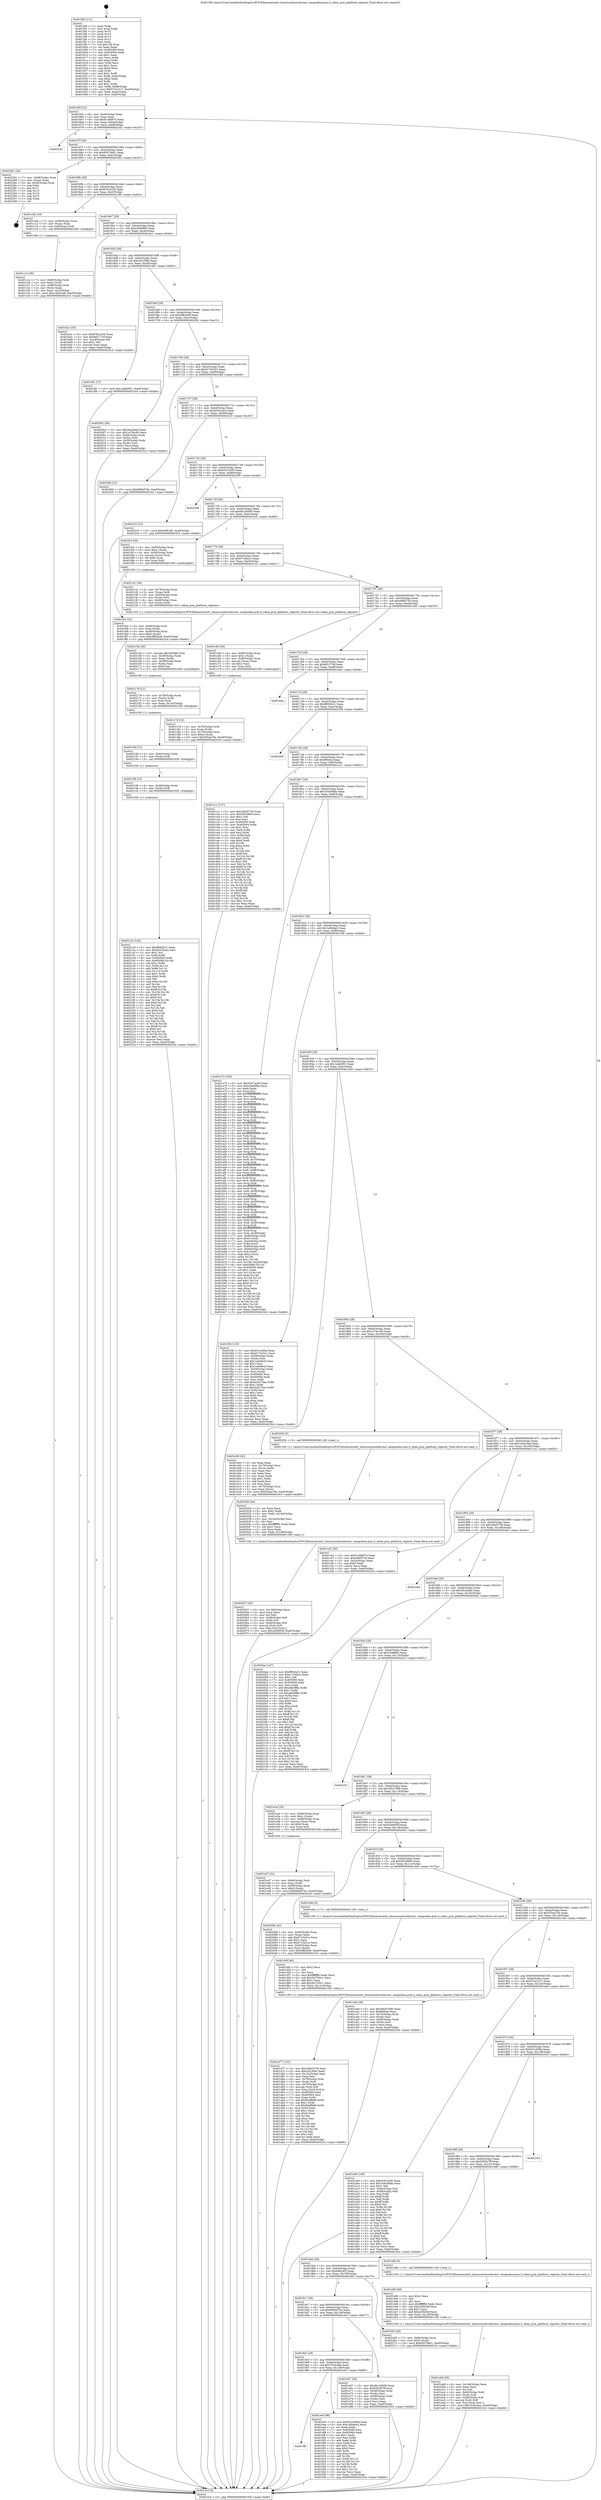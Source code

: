 digraph "0x4015f0" {
  label = "0x4015f0 (/mnt/c/Users/mathe/Desktop/tcc/POCII/binaries/extr_linuxsoundsocdavinci..omapsdma-pcm.h_sdma_pcm_platform_register_Final-ollvm.out::main(0))"
  labelloc = "t"
  node[shape=record]

  Entry [label="",width=0.3,height=0.3,shape=circle,fillcolor=black,style=filled]
  "0x40165f" [label="{
     0x40165f [32]\l
     | [instrs]\l
     &nbsp;&nbsp;0x40165f \<+6\>: mov -0xa0(%rbp),%eax\l
     &nbsp;&nbsp;0x401665 \<+2\>: mov %eax,%ecx\l
     &nbsp;&nbsp;0x401667 \<+6\>: sub $0x8148d974,%ecx\l
     &nbsp;&nbsp;0x40166d \<+6\>: mov %eax,-0xb4(%rbp)\l
     &nbsp;&nbsp;0x401673 \<+6\>: mov %ecx,-0xb8(%rbp)\l
     &nbsp;&nbsp;0x401679 \<+6\>: je 0000000000402242 \<main+0xc52\>\l
  }"]
  "0x402242" [label="{
     0x402242\l
  }", style=dashed]
  "0x40167f" [label="{
     0x40167f [28]\l
     | [instrs]\l
     &nbsp;&nbsp;0x40167f \<+5\>: jmp 0000000000401684 \<main+0x94\>\l
     &nbsp;&nbsp;0x401684 \<+6\>: mov -0xb4(%rbp),%eax\l
     &nbsp;&nbsp;0x40168a \<+5\>: sub $0x83078a61,%eax\l
     &nbsp;&nbsp;0x40168f \<+6\>: mov %eax,-0xbc(%rbp)\l
     &nbsp;&nbsp;0x401695 \<+6\>: je 0000000000402281 \<main+0xc91\>\l
  }"]
  Exit [label="",width=0.3,height=0.3,shape=circle,fillcolor=black,style=filled,peripheries=2]
  "0x402281" [label="{
     0x402281 [24]\l
     | [instrs]\l
     &nbsp;&nbsp;0x402281 \<+7\>: mov -0x98(%rbp),%rax\l
     &nbsp;&nbsp;0x402288 \<+2\>: mov (%rax),%eax\l
     &nbsp;&nbsp;0x40228a \<+4\>: lea -0x28(%rbp),%rsp\l
     &nbsp;&nbsp;0x40228e \<+1\>: pop %rbx\l
     &nbsp;&nbsp;0x40228f \<+2\>: pop %r12\l
     &nbsp;&nbsp;0x402291 \<+2\>: pop %r13\l
     &nbsp;&nbsp;0x402293 \<+2\>: pop %r14\l
     &nbsp;&nbsp;0x402295 \<+2\>: pop %r15\l
     &nbsp;&nbsp;0x402297 \<+1\>: pop %rbp\l
     &nbsp;&nbsp;0x402298 \<+1\>: ret\l
  }"]
  "0x40169b" [label="{
     0x40169b [28]\l
     | [instrs]\l
     &nbsp;&nbsp;0x40169b \<+5\>: jmp 00000000004016a0 \<main+0xb0\>\l
     &nbsp;&nbsp;0x4016a0 \<+6\>: mov -0xb4(%rbp),%eax\l
     &nbsp;&nbsp;0x4016a6 \<+5\>: sub $0x878c2230,%eax\l
     &nbsp;&nbsp;0x4016ab \<+6\>: mov %eax,-0xc0(%rbp)\l
     &nbsp;&nbsp;0x4016b1 \<+6\>: je 0000000000401c0b \<main+0x61b\>\l
  }"]
  "0x4021a5" [label="{
     0x4021a5 [142]\l
     | [instrs]\l
     &nbsp;&nbsp;0x4021a5 \<+5\>: mov $0xff062b21,%eax\l
     &nbsp;&nbsp;0x4021aa \<+5\>: mov $0xd2032ae2,%esi\l
     &nbsp;&nbsp;0x4021af \<+2\>: mov $0x1,%cl\l
     &nbsp;&nbsp;0x4021b1 \<+3\>: xor %r8d,%r8d\l
     &nbsp;&nbsp;0x4021b4 \<+8\>: mov 0x405060,%r9d\l
     &nbsp;&nbsp;0x4021bc \<+8\>: mov 0x405064,%r10d\l
     &nbsp;&nbsp;0x4021c4 \<+4\>: sub $0x1,%r8d\l
     &nbsp;&nbsp;0x4021c8 \<+3\>: mov %r9d,%r11d\l
     &nbsp;&nbsp;0x4021cb \<+3\>: add %r8d,%r11d\l
     &nbsp;&nbsp;0x4021ce \<+4\>: imul %r11d,%r9d\l
     &nbsp;&nbsp;0x4021d2 \<+4\>: and $0x1,%r9d\l
     &nbsp;&nbsp;0x4021d6 \<+4\>: cmp $0x0,%r9d\l
     &nbsp;&nbsp;0x4021da \<+3\>: sete %bl\l
     &nbsp;&nbsp;0x4021dd \<+4\>: cmp $0xa,%r10d\l
     &nbsp;&nbsp;0x4021e1 \<+4\>: setl %r14b\l
     &nbsp;&nbsp;0x4021e5 \<+3\>: mov %bl,%r15b\l
     &nbsp;&nbsp;0x4021e8 \<+4\>: xor $0xff,%r15b\l
     &nbsp;&nbsp;0x4021ec \<+3\>: mov %r14b,%r12b\l
     &nbsp;&nbsp;0x4021ef \<+4\>: xor $0xff,%r12b\l
     &nbsp;&nbsp;0x4021f3 \<+3\>: xor $0x0,%cl\l
     &nbsp;&nbsp;0x4021f6 \<+3\>: mov %r15b,%r13b\l
     &nbsp;&nbsp;0x4021f9 \<+4\>: and $0x0,%r13b\l
     &nbsp;&nbsp;0x4021fd \<+2\>: and %cl,%bl\l
     &nbsp;&nbsp;0x4021ff \<+3\>: mov %r12b,%dl\l
     &nbsp;&nbsp;0x402202 \<+3\>: and $0x0,%dl\l
     &nbsp;&nbsp;0x402205 \<+3\>: and %cl,%r14b\l
     &nbsp;&nbsp;0x402208 \<+3\>: or %bl,%r13b\l
     &nbsp;&nbsp;0x40220b \<+3\>: or %r14b,%dl\l
     &nbsp;&nbsp;0x40220e \<+3\>: xor %dl,%r13b\l
     &nbsp;&nbsp;0x402211 \<+3\>: or %r12b,%r15b\l
     &nbsp;&nbsp;0x402214 \<+4\>: xor $0xff,%r15b\l
     &nbsp;&nbsp;0x402218 \<+3\>: or $0x0,%cl\l
     &nbsp;&nbsp;0x40221b \<+3\>: and %cl,%r15b\l
     &nbsp;&nbsp;0x40221e \<+3\>: or %r15b,%r13b\l
     &nbsp;&nbsp;0x402221 \<+4\>: test $0x1,%r13b\l
     &nbsp;&nbsp;0x402225 \<+3\>: cmovne %esi,%eax\l
     &nbsp;&nbsp;0x402228 \<+6\>: mov %eax,-0xa0(%rbp)\l
     &nbsp;&nbsp;0x40222e \<+5\>: jmp 00000000004023c4 \<main+0xdd4\>\l
  }"]
  "0x401c0b" [label="{
     0x401c0b [19]\l
     | [instrs]\l
     &nbsp;&nbsp;0x401c0b \<+7\>: mov -0x90(%rbp),%rax\l
     &nbsp;&nbsp;0x401c12 \<+3\>: mov (%rax),%rax\l
     &nbsp;&nbsp;0x401c15 \<+4\>: mov 0x8(%rax),%rdi\l
     &nbsp;&nbsp;0x401c19 \<+5\>: call 0000000000401060 \<atoi@plt\>\l
     | [calls]\l
     &nbsp;&nbsp;0x401060 \{1\} (unknown)\l
  }"]
  "0x4016b7" [label="{
     0x4016b7 [28]\l
     | [instrs]\l
     &nbsp;&nbsp;0x4016b7 \<+5\>: jmp 00000000004016bc \<main+0xcc\>\l
     &nbsp;&nbsp;0x4016bc \<+6\>: mov -0xb4(%rbp),%eax\l
     &nbsp;&nbsp;0x4016c2 \<+5\>: sub $0xa3849fb0,%eax\l
     &nbsp;&nbsp;0x4016c7 \<+6\>: mov %eax,-0xc4(%rbp)\l
     &nbsp;&nbsp;0x4016cd \<+6\>: je 0000000000401bcc \<main+0x5dc\>\l
  }"]
  "0x402199" [label="{
     0x402199 [12]\l
     | [instrs]\l
     &nbsp;&nbsp;0x402199 \<+4\>: mov -0x48(%rbp),%rdx\l
     &nbsp;&nbsp;0x40219d \<+3\>: mov (%rdx),%rdi\l
     &nbsp;&nbsp;0x4021a0 \<+5\>: call 0000000000401030 \<free@plt\>\l
     | [calls]\l
     &nbsp;&nbsp;0x401030 \{1\} (unknown)\l
  }"]
  "0x401bcc" [label="{
     0x401bcc [30]\l
     | [instrs]\l
     &nbsp;&nbsp;0x401bcc \<+5\>: mov $0x878c2230,%eax\l
     &nbsp;&nbsp;0x401bd1 \<+5\>: mov $0xfd5177ef,%ecx\l
     &nbsp;&nbsp;0x401bd6 \<+3\>: mov -0x2d(%rbp),%dl\l
     &nbsp;&nbsp;0x401bd9 \<+3\>: test $0x1,%dl\l
     &nbsp;&nbsp;0x401bdc \<+3\>: cmovne %ecx,%eax\l
     &nbsp;&nbsp;0x401bdf \<+6\>: mov %eax,-0xa0(%rbp)\l
     &nbsp;&nbsp;0x401be5 \<+5\>: jmp 00000000004023c4 \<main+0xdd4\>\l
  }"]
  "0x4016d3" [label="{
     0x4016d3 [28]\l
     | [instrs]\l
     &nbsp;&nbsp;0x4016d3 \<+5\>: jmp 00000000004016d8 \<main+0xe8\>\l
     &nbsp;&nbsp;0x4016d8 \<+6\>: mov -0xb4(%rbp),%eax\l
     &nbsp;&nbsp;0x4016de \<+5\>: sub $0xcd31f09c,%eax\l
     &nbsp;&nbsp;0x4016e3 \<+6\>: mov %eax,-0xc8(%rbp)\l
     &nbsp;&nbsp;0x4016e9 \<+6\>: je 0000000000401df1 \<main+0x801\>\l
  }"]
  "0x40218d" [label="{
     0x40218d [12]\l
     | [instrs]\l
     &nbsp;&nbsp;0x40218d \<+4\>: mov -0x60(%rbp),%rdx\l
     &nbsp;&nbsp;0x402191 \<+3\>: mov (%rdx),%rdi\l
     &nbsp;&nbsp;0x402194 \<+5\>: call 0000000000401030 \<free@plt\>\l
     | [calls]\l
     &nbsp;&nbsp;0x401030 \{1\} (unknown)\l
  }"]
  "0x401df1" [label="{
     0x401df1 [15]\l
     | [instrs]\l
     &nbsp;&nbsp;0x401df1 \<+10\>: movl $0x1afa6081,-0xa0(%rbp)\l
     &nbsp;&nbsp;0x401dfb \<+5\>: jmp 00000000004023c4 \<main+0xdd4\>\l
  }"]
  "0x4016ef" [label="{
     0x4016ef [28]\l
     | [instrs]\l
     &nbsp;&nbsp;0x4016ef \<+5\>: jmp 00000000004016f4 \<main+0x104\>\l
     &nbsp;&nbsp;0x4016f4 \<+6\>: mov -0xb4(%rbp),%eax\l
     &nbsp;&nbsp;0x4016fa \<+5\>: sub $0xcff82b48,%eax\l
     &nbsp;&nbsp;0x4016ff \<+6\>: mov %eax,-0xcc(%rbp)\l
     &nbsp;&nbsp;0x401705 \<+6\>: je 0000000000402002 \<main+0xa12\>\l
  }"]
  "0x402178" [label="{
     0x402178 [21]\l
     | [instrs]\l
     &nbsp;&nbsp;0x402178 \<+4\>: mov -0x78(%rbp),%rdx\l
     &nbsp;&nbsp;0x40217c \<+3\>: mov (%rdx),%rdx\l
     &nbsp;&nbsp;0x40217f \<+3\>: mov %rdx,%rdi\l
     &nbsp;&nbsp;0x402182 \<+6\>: mov %eax,-0x14c(%rbp)\l
     &nbsp;&nbsp;0x402188 \<+5\>: call 0000000000401030 \<free@plt\>\l
     | [calls]\l
     &nbsp;&nbsp;0x401030 \{1\} (unknown)\l
  }"]
  "0x402002" [label="{
     0x402002 [36]\l
     | [instrs]\l
     &nbsp;&nbsp;0x402002 \<+5\>: mov $0x2fca5a6d,%eax\l
     &nbsp;&nbsp;0x402007 \<+5\>: mov $0x1e78cc00,%ecx\l
     &nbsp;&nbsp;0x40200c \<+4\>: mov -0x40(%rbp),%rdx\l
     &nbsp;&nbsp;0x402010 \<+2\>: mov (%rdx),%esi\l
     &nbsp;&nbsp;0x402012 \<+4\>: mov -0x50(%rbp),%rdx\l
     &nbsp;&nbsp;0x402016 \<+2\>: cmp (%rdx),%esi\l
     &nbsp;&nbsp;0x402018 \<+3\>: cmovl %ecx,%eax\l
     &nbsp;&nbsp;0x40201b \<+6\>: mov %eax,-0xa0(%rbp)\l
     &nbsp;&nbsp;0x402021 \<+5\>: jmp 00000000004023c4 \<main+0xdd4\>\l
  }"]
  "0x40170b" [label="{
     0x40170b [28]\l
     | [instrs]\l
     &nbsp;&nbsp;0x40170b \<+5\>: jmp 0000000000401710 \<main+0x120\>\l
     &nbsp;&nbsp;0x401710 \<+6\>: mov -0xb4(%rbp),%eax\l
     &nbsp;&nbsp;0x401716 \<+5\>: sub $0xd1744321,%eax\l
     &nbsp;&nbsp;0x40171b \<+6\>: mov %eax,-0xd0(%rbp)\l
     &nbsp;&nbsp;0x401721 \<+6\>: je 0000000000401fb6 \<main+0x9c6\>\l
  }"]
  "0x40215b" [label="{
     0x40215b [29]\l
     | [instrs]\l
     &nbsp;&nbsp;0x40215b \<+10\>: movabs $0x4030b6,%rdi\l
     &nbsp;&nbsp;0x402165 \<+4\>: mov -0x38(%rbp),%rdx\l
     &nbsp;&nbsp;0x402169 \<+2\>: mov %eax,(%rdx)\l
     &nbsp;&nbsp;0x40216b \<+4\>: mov -0x38(%rbp),%rdx\l
     &nbsp;&nbsp;0x40216f \<+2\>: mov (%rdx),%esi\l
     &nbsp;&nbsp;0x402171 \<+2\>: mov $0x0,%al\l
     &nbsp;&nbsp;0x402173 \<+5\>: call 0000000000401040 \<printf@plt\>\l
     | [calls]\l
     &nbsp;&nbsp;0x401040 \{1\} (unknown)\l
  }"]
  "0x401fb6" [label="{
     0x401fb6 [15]\l
     | [instrs]\l
     &nbsp;&nbsp;0x401fb6 \<+10\>: movl $0x6900d75e,-0xa0(%rbp)\l
     &nbsp;&nbsp;0x401fc0 \<+5\>: jmp 00000000004023c4 \<main+0xdd4\>\l
  }"]
  "0x401727" [label="{
     0x401727 [28]\l
     | [instrs]\l
     &nbsp;&nbsp;0x401727 \<+5\>: jmp 000000000040172c \<main+0x13c\>\l
     &nbsp;&nbsp;0x40172c \<+6\>: mov -0xb4(%rbp),%eax\l
     &nbsp;&nbsp;0x401732 \<+5\>: sub $0xd2032ae2,%eax\l
     &nbsp;&nbsp;0x401737 \<+6\>: mov %eax,-0xd4(%rbp)\l
     &nbsp;&nbsp;0x40173d \<+6\>: je 0000000000402233 \<main+0xc43\>\l
  }"]
  "0x402057" [label="{
     0x402057 [45]\l
     | [instrs]\l
     &nbsp;&nbsp;0x402057 \<+6\>: mov -0x148(%rbp),%ecx\l
     &nbsp;&nbsp;0x40205d \<+3\>: imul %eax,%ecx\l
     &nbsp;&nbsp;0x402060 \<+3\>: mov %cl,%dil\l
     &nbsp;&nbsp;0x402063 \<+4\>: mov -0x48(%rbp),%r8\l
     &nbsp;&nbsp;0x402067 \<+3\>: mov (%r8),%r8\l
     &nbsp;&nbsp;0x40206a \<+4\>: mov -0x40(%rbp),%r9\l
     &nbsp;&nbsp;0x40206e \<+3\>: movslq (%r9),%r9\l
     &nbsp;&nbsp;0x402071 \<+4\>: mov %dil,(%r8,%r9,1)\l
     &nbsp;&nbsp;0x402075 \<+10\>: movl $0x4cb9650f,-0xa0(%rbp)\l
     &nbsp;&nbsp;0x40207f \<+5\>: jmp 00000000004023c4 \<main+0xdd4\>\l
  }"]
  "0x402233" [label="{
     0x402233 [15]\l
     | [instrs]\l
     &nbsp;&nbsp;0x402233 \<+10\>: movl $0x64ff14f2,-0xa0(%rbp)\l
     &nbsp;&nbsp;0x40223d \<+5\>: jmp 00000000004023c4 \<main+0xdd4\>\l
  }"]
  "0x401743" [label="{
     0x401743 [28]\l
     | [instrs]\l
     &nbsp;&nbsp;0x401743 \<+5\>: jmp 0000000000401748 \<main+0x158\>\l
     &nbsp;&nbsp;0x401748 \<+6\>: mov -0xb4(%rbp),%eax\l
     &nbsp;&nbsp;0x40174e \<+5\>: sub $0xd347ac90,%eax\l
     &nbsp;&nbsp;0x401753 \<+6\>: mov %eax,-0xd8(%rbp)\l
     &nbsp;&nbsp;0x401759 \<+6\>: je 0000000000402299 \<main+0xca9\>\l
  }"]
  "0x40202b" [label="{
     0x40202b [44]\l
     | [instrs]\l
     &nbsp;&nbsp;0x40202b \<+2\>: xor %ecx,%ecx\l
     &nbsp;&nbsp;0x40202d \<+5\>: mov $0x2,%edx\l
     &nbsp;&nbsp;0x402032 \<+6\>: mov %edx,-0x144(%rbp)\l
     &nbsp;&nbsp;0x402038 \<+1\>: cltd\l
     &nbsp;&nbsp;0x402039 \<+6\>: mov -0x144(%rbp),%esi\l
     &nbsp;&nbsp;0x40203f \<+2\>: idiv %esi\l
     &nbsp;&nbsp;0x402041 \<+6\>: imul $0xfffffffe,%edx,%edx\l
     &nbsp;&nbsp;0x402047 \<+3\>: sub $0x1,%ecx\l
     &nbsp;&nbsp;0x40204a \<+2\>: sub %ecx,%edx\l
     &nbsp;&nbsp;0x40204c \<+6\>: mov %edx,-0x148(%rbp)\l
     &nbsp;&nbsp;0x402052 \<+5\>: call 0000000000401160 \<next_i\>\l
     | [calls]\l
     &nbsp;&nbsp;0x401160 \{1\} (/mnt/c/Users/mathe/Desktop/tcc/POCII/binaries/extr_linuxsoundsocdavinci..omapsdma-pcm.h_sdma_pcm_platform_register_Final-ollvm.out::next_i)\l
  }"]
  "0x402299" [label="{
     0x402299\l
  }", style=dashed]
  "0x40175f" [label="{
     0x40175f [28]\l
     | [instrs]\l
     &nbsp;&nbsp;0x40175f \<+5\>: jmp 0000000000401764 \<main+0x174\>\l
     &nbsp;&nbsp;0x401764 \<+6\>: mov -0xb4(%rbp),%eax\l
     &nbsp;&nbsp;0x40176a \<+5\>: sub $0xdb1d5659,%eax\l
     &nbsp;&nbsp;0x40176f \<+6\>: mov %eax,-0xdc(%rbp)\l
     &nbsp;&nbsp;0x401775 \<+6\>: je 0000000000401fc5 \<main+0x9d5\>\l
  }"]
  "0x401fe2" [label="{
     0x401fe2 [32]\l
     | [instrs]\l
     &nbsp;&nbsp;0x401fe2 \<+4\>: mov -0x48(%rbp),%rdi\l
     &nbsp;&nbsp;0x401fe6 \<+3\>: mov %rax,(%rdi)\l
     &nbsp;&nbsp;0x401fe9 \<+4\>: mov -0x40(%rbp),%rax\l
     &nbsp;&nbsp;0x401fed \<+6\>: movl $0x0,(%rax)\l
     &nbsp;&nbsp;0x401ff3 \<+10\>: movl $0xcff82b48,-0xa0(%rbp)\l
     &nbsp;&nbsp;0x401ffd \<+5\>: jmp 00000000004023c4 \<main+0xdd4\>\l
  }"]
  "0x401fc5" [label="{
     0x401fc5 [29]\l
     | [instrs]\l
     &nbsp;&nbsp;0x401fc5 \<+4\>: mov -0x50(%rbp),%rax\l
     &nbsp;&nbsp;0x401fc9 \<+6\>: movl $0x1,(%rax)\l
     &nbsp;&nbsp;0x401fcf \<+4\>: mov -0x50(%rbp),%rax\l
     &nbsp;&nbsp;0x401fd3 \<+3\>: movslq (%rax),%rax\l
     &nbsp;&nbsp;0x401fd6 \<+4\>: shl $0x0,%rax\l
     &nbsp;&nbsp;0x401fda \<+3\>: mov %rax,%rdi\l
     &nbsp;&nbsp;0x401fdd \<+5\>: call 0000000000401050 \<malloc@plt\>\l
     | [calls]\l
     &nbsp;&nbsp;0x401050 \{1\} (unknown)\l
  }"]
  "0x40177b" [label="{
     0x40177b [28]\l
     | [instrs]\l
     &nbsp;&nbsp;0x40177b \<+5\>: jmp 0000000000401780 \<main+0x190\>\l
     &nbsp;&nbsp;0x401780 \<+6\>: mov -0xb4(%rbp),%eax\l
     &nbsp;&nbsp;0x401786 \<+5\>: sub $0xe716decc,%eax\l
     &nbsp;&nbsp;0x40178b \<+6\>: mov %eax,-0xe0(%rbp)\l
     &nbsp;&nbsp;0x401791 \<+6\>: je 0000000000402141 \<main+0xb51\>\l
  }"]
  "0x4019ff" [label="{
     0x4019ff\l
  }", style=dashed]
  "0x402141" [label="{
     0x402141 [26]\l
     | [instrs]\l
     &nbsp;&nbsp;0x402141 \<+4\>: mov -0x78(%rbp),%rax\l
     &nbsp;&nbsp;0x402145 \<+3\>: mov (%rax),%rdi\l
     &nbsp;&nbsp;0x402148 \<+4\>: mov -0x60(%rbp),%rax\l
     &nbsp;&nbsp;0x40214c \<+3\>: mov (%rax),%rsi\l
     &nbsp;&nbsp;0x40214f \<+4\>: mov -0x48(%rbp),%rax\l
     &nbsp;&nbsp;0x402153 \<+3\>: mov (%rax),%rdx\l
     &nbsp;&nbsp;0x402156 \<+5\>: call 00000000004013c0 \<sdma_pcm_platform_register\>\l
     | [calls]\l
     &nbsp;&nbsp;0x4013c0 \{1\} (/mnt/c/Users/mathe/Desktop/tcc/POCII/binaries/extr_linuxsoundsocdavinci..omapsdma-pcm.h_sdma_pcm_platform_register_Final-ollvm.out::sdma_pcm_platform_register)\l
  }"]
  "0x401797" [label="{
     0x401797 [28]\l
     | [instrs]\l
     &nbsp;&nbsp;0x401797 \<+5\>: jmp 000000000040179c \<main+0x1ac\>\l
     &nbsp;&nbsp;0x40179c \<+6\>: mov -0xb4(%rbp),%eax\l
     &nbsp;&nbsp;0x4017a2 \<+5\>: sub $0xe88f4756,%eax\l
     &nbsp;&nbsp;0x4017a7 \<+6\>: mov %eax,-0xe4(%rbp)\l
     &nbsp;&nbsp;0x4017ad \<+6\>: je 0000000000401c60 \<main+0x670\>\l
  }"]
  "0x401ee5" [label="{
     0x401ee5 [86]\l
     | [instrs]\l
     &nbsp;&nbsp;0x401ee5 \<+5\>: mov $0x631cb99a,%eax\l
     &nbsp;&nbsp;0x401eea \<+5\>: mov $0x1af0a9a3,%ecx\l
     &nbsp;&nbsp;0x401eef \<+2\>: xor %edx,%edx\l
     &nbsp;&nbsp;0x401ef1 \<+7\>: mov 0x405060,%esi\l
     &nbsp;&nbsp;0x401ef8 \<+7\>: mov 0x405064,%edi\l
     &nbsp;&nbsp;0x401eff \<+3\>: sub $0x1,%edx\l
     &nbsp;&nbsp;0x401f02 \<+3\>: mov %esi,%r8d\l
     &nbsp;&nbsp;0x401f05 \<+3\>: add %edx,%r8d\l
     &nbsp;&nbsp;0x401f08 \<+4\>: imul %r8d,%esi\l
     &nbsp;&nbsp;0x401f0c \<+3\>: and $0x1,%esi\l
     &nbsp;&nbsp;0x401f0f \<+3\>: cmp $0x0,%esi\l
     &nbsp;&nbsp;0x401f12 \<+4\>: sete %r9b\l
     &nbsp;&nbsp;0x401f16 \<+3\>: cmp $0xa,%edi\l
     &nbsp;&nbsp;0x401f19 \<+4\>: setl %r10b\l
     &nbsp;&nbsp;0x401f1d \<+3\>: mov %r9b,%r11b\l
     &nbsp;&nbsp;0x401f20 \<+3\>: and %r10b,%r11b\l
     &nbsp;&nbsp;0x401f23 \<+3\>: xor %r10b,%r9b\l
     &nbsp;&nbsp;0x401f26 \<+3\>: or %r9b,%r11b\l
     &nbsp;&nbsp;0x401f29 \<+4\>: test $0x1,%r11b\l
     &nbsp;&nbsp;0x401f2d \<+3\>: cmovne %ecx,%eax\l
     &nbsp;&nbsp;0x401f30 \<+6\>: mov %eax,-0xa0(%rbp)\l
     &nbsp;&nbsp;0x401f36 \<+5\>: jmp 00000000004023c4 \<main+0xdd4\>\l
  }"]
  "0x401c60" [label="{
     0x401c60 [29]\l
     | [instrs]\l
     &nbsp;&nbsp;0x401c60 \<+4\>: mov -0x80(%rbp),%rax\l
     &nbsp;&nbsp;0x401c64 \<+6\>: movl $0x1,(%rax)\l
     &nbsp;&nbsp;0x401c6a \<+4\>: mov -0x80(%rbp),%rax\l
     &nbsp;&nbsp;0x401c6e \<+3\>: movslq (%rax),%rax\l
     &nbsp;&nbsp;0x401c71 \<+4\>: shl $0x2,%rax\l
     &nbsp;&nbsp;0x401c75 \<+3\>: mov %rax,%rdi\l
     &nbsp;&nbsp;0x401c78 \<+5\>: call 0000000000401050 \<malloc@plt\>\l
     | [calls]\l
     &nbsp;&nbsp;0x401050 \{1\} (unknown)\l
  }"]
  "0x4017b3" [label="{
     0x4017b3 [28]\l
     | [instrs]\l
     &nbsp;&nbsp;0x4017b3 \<+5\>: jmp 00000000004017b8 \<main+0x1c8\>\l
     &nbsp;&nbsp;0x4017b8 \<+6\>: mov -0xb4(%rbp),%eax\l
     &nbsp;&nbsp;0x4017be \<+5\>: sub $0xfd5177ef,%eax\l
     &nbsp;&nbsp;0x4017c3 \<+6\>: mov %eax,-0xe8(%rbp)\l
     &nbsp;&nbsp;0x4017c9 \<+6\>: je 0000000000401bea \<main+0x5fa\>\l
  }"]
  "0x401eb8" [label="{
     0x401eb8 [45]\l
     | [instrs]\l
     &nbsp;&nbsp;0x401eb8 \<+6\>: mov -0x140(%rbp),%ecx\l
     &nbsp;&nbsp;0x401ebe \<+3\>: imul %eax,%ecx\l
     &nbsp;&nbsp;0x401ec1 \<+3\>: mov %cl,%sil\l
     &nbsp;&nbsp;0x401ec4 \<+4\>: mov -0x60(%rbp),%rdi\l
     &nbsp;&nbsp;0x401ec8 \<+3\>: mov (%rdi),%rdi\l
     &nbsp;&nbsp;0x401ecb \<+4\>: mov -0x58(%rbp),%r8\l
     &nbsp;&nbsp;0x401ecf \<+3\>: movslq (%r8),%r8\l
     &nbsp;&nbsp;0x401ed2 \<+4\>: mov %sil,(%rdi,%r8,1)\l
     &nbsp;&nbsp;0x401ed6 \<+10\>: movl $0x7b34c4ea,-0xa0(%rbp)\l
     &nbsp;&nbsp;0x401ee0 \<+5\>: jmp 00000000004023c4 \<main+0xdd4\>\l
  }"]
  "0x401bea" [label="{
     0x401bea\l
  }", style=dashed]
  "0x4017cf" [label="{
     0x4017cf [28]\l
     | [instrs]\l
     &nbsp;&nbsp;0x4017cf \<+5\>: jmp 00000000004017d4 \<main+0x1e4\>\l
     &nbsp;&nbsp;0x4017d4 \<+6\>: mov -0xb4(%rbp),%eax\l
     &nbsp;&nbsp;0x4017da \<+5\>: sub $0xff062b21,%eax\l
     &nbsp;&nbsp;0x4017df \<+6\>: mov %eax,-0xec(%rbp)\l
     &nbsp;&nbsp;0x4017e5 \<+6\>: je 0000000000402356 \<main+0xd66\>\l
  }"]
  "0x401e90" [label="{
     0x401e90 [40]\l
     | [instrs]\l
     &nbsp;&nbsp;0x401e90 \<+5\>: mov $0x2,%ecx\l
     &nbsp;&nbsp;0x401e95 \<+1\>: cltd\l
     &nbsp;&nbsp;0x401e96 \<+2\>: idiv %ecx\l
     &nbsp;&nbsp;0x401e98 \<+6\>: imul $0xfffffffe,%edx,%ecx\l
     &nbsp;&nbsp;0x401e9e \<+6\>: sub $0xe2f3b54f,%ecx\l
     &nbsp;&nbsp;0x401ea4 \<+3\>: add $0x1,%ecx\l
     &nbsp;&nbsp;0x401ea7 \<+6\>: add $0xe2f3b54f,%ecx\l
     &nbsp;&nbsp;0x401ead \<+6\>: mov %ecx,-0x140(%rbp)\l
     &nbsp;&nbsp;0x401eb3 \<+5\>: call 0000000000401160 \<next_i\>\l
     | [calls]\l
     &nbsp;&nbsp;0x401160 \{1\} (/mnt/c/Users/mathe/Desktop/tcc/POCII/binaries/extr_linuxsoundsocdavinci..omapsdma-pcm.h_sdma_pcm_platform_register_Final-ollvm.out::next_i)\l
  }"]
  "0x402356" [label="{
     0x402356\l
  }", style=dashed]
  "0x4017eb" [label="{
     0x4017eb [28]\l
     | [instrs]\l
     &nbsp;&nbsp;0x4017eb \<+5\>: jmp 00000000004017f0 \<main+0x200\>\l
     &nbsp;&nbsp;0x4017f0 \<+6\>: mov -0xb4(%rbp),%eax\l
     &nbsp;&nbsp;0x4017f6 \<+5\>: sub $0xf90e4e,%eax\l
     &nbsp;&nbsp;0x4017fb \<+6\>: mov %eax,-0xf0(%rbp)\l
     &nbsp;&nbsp;0x401801 \<+6\>: je 0000000000401cc1 \<main+0x6d1\>\l
  }"]
  "0x4019e3" [label="{
     0x4019e3 [28]\l
     | [instrs]\l
     &nbsp;&nbsp;0x4019e3 \<+5\>: jmp 00000000004019e8 \<main+0x3f8\>\l
     &nbsp;&nbsp;0x4019e8 \<+6\>: mov -0xb4(%rbp),%eax\l
     &nbsp;&nbsp;0x4019ee \<+5\>: sub $0x7b34c4ea,%eax\l
     &nbsp;&nbsp;0x4019f3 \<+6\>: mov %eax,-0x138(%rbp)\l
     &nbsp;&nbsp;0x4019f9 \<+6\>: je 0000000000401ee5 \<main+0x8f5\>\l
  }"]
  "0x401cc1" [label="{
     0x401cc1 [137]\l
     | [instrs]\l
     &nbsp;&nbsp;0x401cc1 \<+5\>: mov $0x24b05759,%eax\l
     &nbsp;&nbsp;0x401cc6 \<+5\>: mov $0x505cf906,%ecx\l
     &nbsp;&nbsp;0x401ccb \<+2\>: mov $0x1,%dl\l
     &nbsp;&nbsp;0x401ccd \<+2\>: xor %esi,%esi\l
     &nbsp;&nbsp;0x401ccf \<+7\>: mov 0x405060,%edi\l
     &nbsp;&nbsp;0x401cd6 \<+8\>: mov 0x405064,%r8d\l
     &nbsp;&nbsp;0x401cde \<+3\>: sub $0x1,%esi\l
     &nbsp;&nbsp;0x401ce1 \<+3\>: mov %edi,%r9d\l
     &nbsp;&nbsp;0x401ce4 \<+3\>: add %esi,%r9d\l
     &nbsp;&nbsp;0x401ce7 \<+4\>: imul %r9d,%edi\l
     &nbsp;&nbsp;0x401ceb \<+3\>: and $0x1,%edi\l
     &nbsp;&nbsp;0x401cee \<+3\>: cmp $0x0,%edi\l
     &nbsp;&nbsp;0x401cf1 \<+4\>: sete %r10b\l
     &nbsp;&nbsp;0x401cf5 \<+4\>: cmp $0xa,%r8d\l
     &nbsp;&nbsp;0x401cf9 \<+4\>: setl %r11b\l
     &nbsp;&nbsp;0x401cfd \<+3\>: mov %r10b,%bl\l
     &nbsp;&nbsp;0x401d00 \<+3\>: xor $0xff,%bl\l
     &nbsp;&nbsp;0x401d03 \<+3\>: mov %r11b,%r14b\l
     &nbsp;&nbsp;0x401d06 \<+4\>: xor $0xff,%r14b\l
     &nbsp;&nbsp;0x401d0a \<+3\>: xor $0x1,%dl\l
     &nbsp;&nbsp;0x401d0d \<+3\>: mov %bl,%r15b\l
     &nbsp;&nbsp;0x401d10 \<+4\>: and $0xff,%r15b\l
     &nbsp;&nbsp;0x401d14 \<+3\>: and %dl,%r10b\l
     &nbsp;&nbsp;0x401d17 \<+3\>: mov %r14b,%r12b\l
     &nbsp;&nbsp;0x401d1a \<+4\>: and $0xff,%r12b\l
     &nbsp;&nbsp;0x401d1e \<+3\>: and %dl,%r11b\l
     &nbsp;&nbsp;0x401d21 \<+3\>: or %r10b,%r15b\l
     &nbsp;&nbsp;0x401d24 \<+3\>: or %r11b,%r12b\l
     &nbsp;&nbsp;0x401d27 \<+3\>: xor %r12b,%r15b\l
     &nbsp;&nbsp;0x401d2a \<+3\>: or %r14b,%bl\l
     &nbsp;&nbsp;0x401d2d \<+3\>: xor $0xff,%bl\l
     &nbsp;&nbsp;0x401d30 \<+3\>: or $0x1,%dl\l
     &nbsp;&nbsp;0x401d33 \<+2\>: and %dl,%bl\l
     &nbsp;&nbsp;0x401d35 \<+3\>: or %bl,%r15b\l
     &nbsp;&nbsp;0x401d38 \<+4\>: test $0x1,%r15b\l
     &nbsp;&nbsp;0x401d3c \<+3\>: cmovne %ecx,%eax\l
     &nbsp;&nbsp;0x401d3f \<+6\>: mov %eax,-0xa0(%rbp)\l
     &nbsp;&nbsp;0x401d45 \<+5\>: jmp 00000000004023c4 \<main+0xdd4\>\l
  }"]
  "0x401807" [label="{
     0x401807 [28]\l
     | [instrs]\l
     &nbsp;&nbsp;0x401807 \<+5\>: jmp 000000000040180c \<main+0x21c\>\l
     &nbsp;&nbsp;0x40180c \<+6\>: mov -0xb4(%rbp),%eax\l
     &nbsp;&nbsp;0x401812 \<+5\>: sub $0x164509db,%eax\l
     &nbsp;&nbsp;0x401817 \<+6\>: mov %eax,-0xf4(%rbp)\l
     &nbsp;&nbsp;0x40181d \<+6\>: je 0000000000401a73 \<main+0x483\>\l
  }"]
  "0x401e67" [label="{
     0x401e67 [36]\l
     | [instrs]\l
     &nbsp;&nbsp;0x401e67 \<+5\>: mov $0xdb1d5659,%eax\l
     &nbsp;&nbsp;0x401e6c \<+5\>: mov $0x6393b7ff,%ecx\l
     &nbsp;&nbsp;0x401e71 \<+4\>: mov -0x58(%rbp),%rdx\l
     &nbsp;&nbsp;0x401e75 \<+2\>: mov (%rdx),%esi\l
     &nbsp;&nbsp;0x401e77 \<+4\>: mov -0x68(%rbp),%rdx\l
     &nbsp;&nbsp;0x401e7b \<+2\>: cmp (%rdx),%esi\l
     &nbsp;&nbsp;0x401e7d \<+3\>: cmovl %ecx,%eax\l
     &nbsp;&nbsp;0x401e80 \<+6\>: mov %eax,-0xa0(%rbp)\l
     &nbsp;&nbsp;0x401e86 \<+5\>: jmp 00000000004023c4 \<main+0xdd4\>\l
  }"]
  "0x401a73" [label="{
     0x401a73 [345]\l
     | [instrs]\l
     &nbsp;&nbsp;0x401a73 \<+5\>: mov $0xd347ac90,%eax\l
     &nbsp;&nbsp;0x401a78 \<+5\>: mov $0xa3849fb0,%ecx\l
     &nbsp;&nbsp;0x401a7d \<+2\>: xor %edx,%edx\l
     &nbsp;&nbsp;0x401a7f \<+3\>: mov %rsp,%rsi\l
     &nbsp;&nbsp;0x401a82 \<+4\>: add $0xfffffffffffffff0,%rsi\l
     &nbsp;&nbsp;0x401a86 \<+3\>: mov %rsi,%rsp\l
     &nbsp;&nbsp;0x401a89 \<+7\>: mov %rsi,-0x98(%rbp)\l
     &nbsp;&nbsp;0x401a90 \<+3\>: mov %rsp,%rsi\l
     &nbsp;&nbsp;0x401a93 \<+4\>: add $0xfffffffffffffff0,%rsi\l
     &nbsp;&nbsp;0x401a97 \<+3\>: mov %rsi,%rsp\l
     &nbsp;&nbsp;0x401a9a \<+3\>: mov %rsp,%rdi\l
     &nbsp;&nbsp;0x401a9d \<+4\>: add $0xfffffffffffffff0,%rdi\l
     &nbsp;&nbsp;0x401aa1 \<+3\>: mov %rdi,%rsp\l
     &nbsp;&nbsp;0x401aa4 \<+7\>: mov %rdi,-0x90(%rbp)\l
     &nbsp;&nbsp;0x401aab \<+3\>: mov %rsp,%rdi\l
     &nbsp;&nbsp;0x401aae \<+4\>: add $0xfffffffffffffff0,%rdi\l
     &nbsp;&nbsp;0x401ab2 \<+3\>: mov %rdi,%rsp\l
     &nbsp;&nbsp;0x401ab5 \<+7\>: mov %rdi,-0x88(%rbp)\l
     &nbsp;&nbsp;0x401abc \<+3\>: mov %rsp,%rdi\l
     &nbsp;&nbsp;0x401abf \<+4\>: add $0xfffffffffffffff0,%rdi\l
     &nbsp;&nbsp;0x401ac3 \<+3\>: mov %rdi,%rsp\l
     &nbsp;&nbsp;0x401ac6 \<+4\>: mov %rdi,-0x80(%rbp)\l
     &nbsp;&nbsp;0x401aca \<+3\>: mov %rsp,%rdi\l
     &nbsp;&nbsp;0x401acd \<+4\>: add $0xfffffffffffffff0,%rdi\l
     &nbsp;&nbsp;0x401ad1 \<+3\>: mov %rdi,%rsp\l
     &nbsp;&nbsp;0x401ad4 \<+4\>: mov %rdi,-0x78(%rbp)\l
     &nbsp;&nbsp;0x401ad8 \<+3\>: mov %rsp,%rdi\l
     &nbsp;&nbsp;0x401adb \<+4\>: add $0xfffffffffffffff0,%rdi\l
     &nbsp;&nbsp;0x401adf \<+3\>: mov %rdi,%rsp\l
     &nbsp;&nbsp;0x401ae2 \<+4\>: mov %rdi,-0x70(%rbp)\l
     &nbsp;&nbsp;0x401ae6 \<+3\>: mov %rsp,%rdi\l
     &nbsp;&nbsp;0x401ae9 \<+4\>: add $0xfffffffffffffff0,%rdi\l
     &nbsp;&nbsp;0x401aed \<+3\>: mov %rdi,%rsp\l
     &nbsp;&nbsp;0x401af0 \<+4\>: mov %rdi,-0x68(%rbp)\l
     &nbsp;&nbsp;0x401af4 \<+3\>: mov %rsp,%rdi\l
     &nbsp;&nbsp;0x401af7 \<+4\>: add $0xfffffffffffffff0,%rdi\l
     &nbsp;&nbsp;0x401afb \<+3\>: mov %rdi,%rsp\l
     &nbsp;&nbsp;0x401afe \<+4\>: mov %rdi,-0x60(%rbp)\l
     &nbsp;&nbsp;0x401b02 \<+3\>: mov %rsp,%rdi\l
     &nbsp;&nbsp;0x401b05 \<+4\>: add $0xfffffffffffffff0,%rdi\l
     &nbsp;&nbsp;0x401b09 \<+3\>: mov %rdi,%rsp\l
     &nbsp;&nbsp;0x401b0c \<+4\>: mov %rdi,-0x58(%rbp)\l
     &nbsp;&nbsp;0x401b10 \<+3\>: mov %rsp,%rdi\l
     &nbsp;&nbsp;0x401b13 \<+4\>: add $0xfffffffffffffff0,%rdi\l
     &nbsp;&nbsp;0x401b17 \<+3\>: mov %rdi,%rsp\l
     &nbsp;&nbsp;0x401b1a \<+4\>: mov %rdi,-0x50(%rbp)\l
     &nbsp;&nbsp;0x401b1e \<+3\>: mov %rsp,%rdi\l
     &nbsp;&nbsp;0x401b21 \<+4\>: add $0xfffffffffffffff0,%rdi\l
     &nbsp;&nbsp;0x401b25 \<+3\>: mov %rdi,%rsp\l
     &nbsp;&nbsp;0x401b28 \<+4\>: mov %rdi,-0x48(%rbp)\l
     &nbsp;&nbsp;0x401b2c \<+3\>: mov %rsp,%rdi\l
     &nbsp;&nbsp;0x401b2f \<+4\>: add $0xfffffffffffffff0,%rdi\l
     &nbsp;&nbsp;0x401b33 \<+3\>: mov %rdi,%rsp\l
     &nbsp;&nbsp;0x401b36 \<+4\>: mov %rdi,-0x40(%rbp)\l
     &nbsp;&nbsp;0x401b3a \<+3\>: mov %rsp,%rdi\l
     &nbsp;&nbsp;0x401b3d \<+4\>: add $0xfffffffffffffff0,%rdi\l
     &nbsp;&nbsp;0x401b41 \<+3\>: mov %rdi,%rsp\l
     &nbsp;&nbsp;0x401b44 \<+4\>: mov %rdi,-0x38(%rbp)\l
     &nbsp;&nbsp;0x401b48 \<+7\>: mov -0x98(%rbp),%rdi\l
     &nbsp;&nbsp;0x401b4f \<+6\>: movl $0x0,(%rdi)\l
     &nbsp;&nbsp;0x401b55 \<+7\>: mov -0xa4(%rbp),%r8d\l
     &nbsp;&nbsp;0x401b5c \<+3\>: mov %r8d,(%rsi)\l
     &nbsp;&nbsp;0x401b5f \<+7\>: mov -0x90(%rbp),%rdi\l
     &nbsp;&nbsp;0x401b66 \<+7\>: mov -0xb0(%rbp),%r9\l
     &nbsp;&nbsp;0x401b6d \<+3\>: mov %r9,(%rdi)\l
     &nbsp;&nbsp;0x401b70 \<+3\>: cmpl $0x2,(%rsi)\l
     &nbsp;&nbsp;0x401b73 \<+4\>: setne %r10b\l
     &nbsp;&nbsp;0x401b77 \<+4\>: and $0x1,%r10b\l
     &nbsp;&nbsp;0x401b7b \<+4\>: mov %r10b,-0x2d(%rbp)\l
     &nbsp;&nbsp;0x401b7f \<+8\>: mov 0x405060,%r11d\l
     &nbsp;&nbsp;0x401b87 \<+7\>: mov 0x405064,%ebx\l
     &nbsp;&nbsp;0x401b8e \<+3\>: sub $0x1,%edx\l
     &nbsp;&nbsp;0x401b91 \<+3\>: mov %r11d,%r14d\l
     &nbsp;&nbsp;0x401b94 \<+3\>: add %edx,%r14d\l
     &nbsp;&nbsp;0x401b97 \<+4\>: imul %r14d,%r11d\l
     &nbsp;&nbsp;0x401b9b \<+4\>: and $0x1,%r11d\l
     &nbsp;&nbsp;0x401b9f \<+4\>: cmp $0x0,%r11d\l
     &nbsp;&nbsp;0x401ba3 \<+4\>: sete %r10b\l
     &nbsp;&nbsp;0x401ba7 \<+3\>: cmp $0xa,%ebx\l
     &nbsp;&nbsp;0x401baa \<+4\>: setl %r15b\l
     &nbsp;&nbsp;0x401bae \<+3\>: mov %r10b,%r12b\l
     &nbsp;&nbsp;0x401bb1 \<+3\>: and %r15b,%r12b\l
     &nbsp;&nbsp;0x401bb4 \<+3\>: xor %r15b,%r10b\l
     &nbsp;&nbsp;0x401bb7 \<+3\>: or %r10b,%r12b\l
     &nbsp;&nbsp;0x401bba \<+4\>: test $0x1,%r12b\l
     &nbsp;&nbsp;0x401bbe \<+3\>: cmovne %ecx,%eax\l
     &nbsp;&nbsp;0x401bc1 \<+6\>: mov %eax,-0xa0(%rbp)\l
     &nbsp;&nbsp;0x401bc7 \<+5\>: jmp 00000000004023c4 \<main+0xdd4\>\l
  }"]
  "0x401823" [label="{
     0x401823 [28]\l
     | [instrs]\l
     &nbsp;&nbsp;0x401823 \<+5\>: jmp 0000000000401828 \<main+0x238\>\l
     &nbsp;&nbsp;0x401828 \<+6\>: mov -0xb4(%rbp),%eax\l
     &nbsp;&nbsp;0x40182e \<+5\>: sub $0x1af0a9a3,%eax\l
     &nbsp;&nbsp;0x401833 \<+6\>: mov %eax,-0xf8(%rbp)\l
     &nbsp;&nbsp;0x401839 \<+6\>: je 0000000000401f3b \<main+0x94b\>\l
  }"]
  "0x4019c7" [label="{
     0x4019c7 [28]\l
     | [instrs]\l
     &nbsp;&nbsp;0x4019c7 \<+5\>: jmp 00000000004019cc \<main+0x3dc\>\l
     &nbsp;&nbsp;0x4019cc \<+6\>: mov -0xb4(%rbp),%eax\l
     &nbsp;&nbsp;0x4019d2 \<+5\>: sub $0x6900d75e,%eax\l
     &nbsp;&nbsp;0x4019d7 \<+6\>: mov %eax,-0x134(%rbp)\l
     &nbsp;&nbsp;0x4019dd \<+6\>: je 0000000000401e67 \<main+0x877\>\l
  }"]
  "0x401f3b" [label="{
     0x401f3b [123]\l
     | [instrs]\l
     &nbsp;&nbsp;0x401f3b \<+5\>: mov $0x631cb99a,%eax\l
     &nbsp;&nbsp;0x401f40 \<+5\>: mov $0xd1744321,%ecx\l
     &nbsp;&nbsp;0x401f45 \<+4\>: mov -0x58(%rbp),%rdx\l
     &nbsp;&nbsp;0x401f49 \<+2\>: mov (%rdx),%esi\l
     &nbsp;&nbsp;0x401f4b \<+6\>: add $0x1e4e9e43,%esi\l
     &nbsp;&nbsp;0x401f51 \<+3\>: add $0x1,%esi\l
     &nbsp;&nbsp;0x401f54 \<+6\>: sub $0x1e4e9e43,%esi\l
     &nbsp;&nbsp;0x401f5a \<+4\>: mov -0x58(%rbp),%rdx\l
     &nbsp;&nbsp;0x401f5e \<+2\>: mov %esi,(%rdx)\l
     &nbsp;&nbsp;0x401f60 \<+7\>: mov 0x405060,%esi\l
     &nbsp;&nbsp;0x401f67 \<+7\>: mov 0x405064,%edi\l
     &nbsp;&nbsp;0x401f6e \<+3\>: mov %esi,%r8d\l
     &nbsp;&nbsp;0x401f71 \<+7\>: add $0x424275ae,%r8d\l
     &nbsp;&nbsp;0x401f78 \<+4\>: sub $0x1,%r8d\l
     &nbsp;&nbsp;0x401f7c \<+7\>: sub $0x424275ae,%r8d\l
     &nbsp;&nbsp;0x401f83 \<+4\>: imul %r8d,%esi\l
     &nbsp;&nbsp;0x401f87 \<+3\>: and $0x1,%esi\l
     &nbsp;&nbsp;0x401f8a \<+3\>: cmp $0x0,%esi\l
     &nbsp;&nbsp;0x401f8d \<+4\>: sete %r9b\l
     &nbsp;&nbsp;0x401f91 \<+3\>: cmp $0xa,%edi\l
     &nbsp;&nbsp;0x401f94 \<+4\>: setl %r10b\l
     &nbsp;&nbsp;0x401f98 \<+3\>: mov %r9b,%r11b\l
     &nbsp;&nbsp;0x401f9b \<+3\>: and %r10b,%r11b\l
     &nbsp;&nbsp;0x401f9e \<+3\>: xor %r10b,%r9b\l
     &nbsp;&nbsp;0x401fa1 \<+3\>: or %r9b,%r11b\l
     &nbsp;&nbsp;0x401fa4 \<+4\>: test $0x1,%r11b\l
     &nbsp;&nbsp;0x401fa8 \<+3\>: cmovne %ecx,%eax\l
     &nbsp;&nbsp;0x401fab \<+6\>: mov %eax,-0xa0(%rbp)\l
     &nbsp;&nbsp;0x401fb1 \<+5\>: jmp 00000000004023c4 \<main+0xdd4\>\l
  }"]
  "0x40183f" [label="{
     0x40183f [28]\l
     | [instrs]\l
     &nbsp;&nbsp;0x40183f \<+5\>: jmp 0000000000401844 \<main+0x254\>\l
     &nbsp;&nbsp;0x401844 \<+6\>: mov -0xb4(%rbp),%eax\l
     &nbsp;&nbsp;0x40184a \<+5\>: sub $0x1afa6081,%eax\l
     &nbsp;&nbsp;0x40184f \<+6\>: mov %eax,-0xfc(%rbp)\l
     &nbsp;&nbsp;0x401855 \<+6\>: je 0000000000401e00 \<main+0x810\>\l
  }"]
  "0x402265" [label="{
     0x402265 [28]\l
     | [instrs]\l
     &nbsp;&nbsp;0x402265 \<+7\>: mov -0x98(%rbp),%rax\l
     &nbsp;&nbsp;0x40226c \<+6\>: movl $0x0,(%rax)\l
     &nbsp;&nbsp;0x402272 \<+10\>: movl $0x83078a61,-0xa0(%rbp)\l
     &nbsp;&nbsp;0x40227c \<+5\>: jmp 00000000004023c4 \<main+0xdd4\>\l
  }"]
  "0x401e00" [label="{
     0x401e00 [42]\l
     | [instrs]\l
     &nbsp;&nbsp;0x401e00 \<+2\>: xor %eax,%eax\l
     &nbsp;&nbsp;0x401e02 \<+4\>: mov -0x70(%rbp),%rcx\l
     &nbsp;&nbsp;0x401e06 \<+2\>: mov (%rcx),%edx\l
     &nbsp;&nbsp;0x401e08 \<+2\>: mov %eax,%esi\l
     &nbsp;&nbsp;0x401e0a \<+2\>: sub %edx,%esi\l
     &nbsp;&nbsp;0x401e0c \<+2\>: mov %eax,%edx\l
     &nbsp;&nbsp;0x401e0e \<+3\>: sub $0x1,%edx\l
     &nbsp;&nbsp;0x401e11 \<+2\>: add %edx,%esi\l
     &nbsp;&nbsp;0x401e13 \<+2\>: sub %esi,%eax\l
     &nbsp;&nbsp;0x401e15 \<+4\>: mov -0x70(%rbp),%rcx\l
     &nbsp;&nbsp;0x401e19 \<+2\>: mov %eax,(%rcx)\l
     &nbsp;&nbsp;0x401e1b \<+10\>: movl $0x555aa76e,-0xa0(%rbp)\l
     &nbsp;&nbsp;0x401e25 \<+5\>: jmp 00000000004023c4 \<main+0xdd4\>\l
  }"]
  "0x40185b" [label="{
     0x40185b [28]\l
     | [instrs]\l
     &nbsp;&nbsp;0x40185b \<+5\>: jmp 0000000000401860 \<main+0x270\>\l
     &nbsp;&nbsp;0x401860 \<+6\>: mov -0xb4(%rbp),%eax\l
     &nbsp;&nbsp;0x401866 \<+5\>: sub $0x1e78cc00,%eax\l
     &nbsp;&nbsp;0x40186b \<+6\>: mov %eax,-0x100(%rbp)\l
     &nbsp;&nbsp;0x401871 \<+6\>: je 0000000000402026 \<main+0xa36\>\l
  }"]
  "0x4019ab" [label="{
     0x4019ab [28]\l
     | [instrs]\l
     &nbsp;&nbsp;0x4019ab \<+5\>: jmp 00000000004019b0 \<main+0x3c0\>\l
     &nbsp;&nbsp;0x4019b0 \<+6\>: mov -0xb4(%rbp),%eax\l
     &nbsp;&nbsp;0x4019b6 \<+5\>: sub $0x64ff14f2,%eax\l
     &nbsp;&nbsp;0x4019bb \<+6\>: mov %eax,-0x130(%rbp)\l
     &nbsp;&nbsp;0x4019c1 \<+6\>: je 0000000000402265 \<main+0xc75\>\l
  }"]
  "0x402026" [label="{
     0x402026 [5]\l
     | [instrs]\l
     &nbsp;&nbsp;0x402026 \<+5\>: call 0000000000401160 \<next_i\>\l
     | [calls]\l
     &nbsp;&nbsp;0x401160 \{1\} (/mnt/c/Users/mathe/Desktop/tcc/POCII/binaries/extr_linuxsoundsocdavinci..omapsdma-pcm.h_sdma_pcm_platform_register_Final-ollvm.out::next_i)\l
  }"]
  "0x401877" [label="{
     0x401877 [28]\l
     | [instrs]\l
     &nbsp;&nbsp;0x401877 \<+5\>: jmp 000000000040187c \<main+0x28c\>\l
     &nbsp;&nbsp;0x40187c \<+6\>: mov -0xb4(%rbp),%eax\l
     &nbsp;&nbsp;0x401882 \<+5\>: sub $0x1eb4c3a8,%eax\l
     &nbsp;&nbsp;0x401887 \<+6\>: mov %eax,-0x104(%rbp)\l
     &nbsp;&nbsp;0x40188d \<+6\>: je 0000000000401c42 \<main+0x652\>\l
  }"]
  "0x401e8b" [label="{
     0x401e8b [5]\l
     | [instrs]\l
     &nbsp;&nbsp;0x401e8b \<+5\>: call 0000000000401160 \<next_i\>\l
     | [calls]\l
     &nbsp;&nbsp;0x401160 \{1\} (/mnt/c/Users/mathe/Desktop/tcc/POCII/binaries/extr_linuxsoundsocdavinci..omapsdma-pcm.h_sdma_pcm_platform_register_Final-ollvm.out::next_i)\l
  }"]
  "0x401c42" [label="{
     0x401c42 [30]\l
     | [instrs]\l
     &nbsp;&nbsp;0x401c42 \<+5\>: mov $0x8148d974,%eax\l
     &nbsp;&nbsp;0x401c47 \<+5\>: mov $0xe88f4756,%ecx\l
     &nbsp;&nbsp;0x401c4c \<+3\>: mov -0x2c(%rbp),%edx\l
     &nbsp;&nbsp;0x401c4f \<+3\>: cmp $0x0,%edx\l
     &nbsp;&nbsp;0x401c52 \<+3\>: cmove %ecx,%eax\l
     &nbsp;&nbsp;0x401c55 \<+6\>: mov %eax,-0xa0(%rbp)\l
     &nbsp;&nbsp;0x401c5b \<+5\>: jmp 00000000004023c4 \<main+0xdd4\>\l
  }"]
  "0x401893" [label="{
     0x401893 [28]\l
     | [instrs]\l
     &nbsp;&nbsp;0x401893 \<+5\>: jmp 0000000000401898 \<main+0x2a8\>\l
     &nbsp;&nbsp;0x401898 \<+6\>: mov -0xb4(%rbp),%eax\l
     &nbsp;&nbsp;0x40189e \<+5\>: sub $0x24b05759,%eax\l
     &nbsp;&nbsp;0x4018a3 \<+6\>: mov %eax,-0x108(%rbp)\l
     &nbsp;&nbsp;0x4018a9 \<+6\>: je 00000000004022de \<main+0xcee\>\l
  }"]
  "0x40198f" [label="{
     0x40198f [28]\l
     | [instrs]\l
     &nbsp;&nbsp;0x40198f \<+5\>: jmp 0000000000401994 \<main+0x3a4\>\l
     &nbsp;&nbsp;0x401994 \<+6\>: mov -0xb4(%rbp),%eax\l
     &nbsp;&nbsp;0x40199a \<+5\>: sub $0x6393b7ff,%eax\l
     &nbsp;&nbsp;0x40199f \<+6\>: mov %eax,-0x12c(%rbp)\l
     &nbsp;&nbsp;0x4019a5 \<+6\>: je 0000000000401e8b \<main+0x89b\>\l
  }"]
  "0x4022de" [label="{
     0x4022de\l
  }", style=dashed]
  "0x4018af" [label="{
     0x4018af [28]\l
     | [instrs]\l
     &nbsp;&nbsp;0x4018af \<+5\>: jmp 00000000004018b4 \<main+0x2c4\>\l
     &nbsp;&nbsp;0x4018b4 \<+6\>: mov -0xb4(%rbp),%eax\l
     &nbsp;&nbsp;0x4018ba \<+5\>: sub $0x2fca5a6d,%eax\l
     &nbsp;&nbsp;0x4018bf \<+6\>: mov %eax,-0x10c(%rbp)\l
     &nbsp;&nbsp;0x4018c5 \<+6\>: je 00000000004020ae \<main+0xabe\>\l
  }"]
  "0x402334" [label="{
     0x402334\l
  }", style=dashed]
  "0x4020ae" [label="{
     0x4020ae [147]\l
     | [instrs]\l
     &nbsp;&nbsp;0x4020ae \<+5\>: mov $0xff062b21,%eax\l
     &nbsp;&nbsp;0x4020b3 \<+5\>: mov $0xe716decc,%ecx\l
     &nbsp;&nbsp;0x4020b8 \<+2\>: mov $0x1,%dl\l
     &nbsp;&nbsp;0x4020ba \<+7\>: mov 0x405060,%esi\l
     &nbsp;&nbsp;0x4020c1 \<+7\>: mov 0x405064,%edi\l
     &nbsp;&nbsp;0x4020c8 \<+3\>: mov %esi,%r8d\l
     &nbsp;&nbsp;0x4020cb \<+7\>: add $0xa8b5ff8a,%r8d\l
     &nbsp;&nbsp;0x4020d2 \<+4\>: sub $0x1,%r8d\l
     &nbsp;&nbsp;0x4020d6 \<+7\>: sub $0xa8b5ff8a,%r8d\l
     &nbsp;&nbsp;0x4020dd \<+4\>: imul %r8d,%esi\l
     &nbsp;&nbsp;0x4020e1 \<+3\>: and $0x1,%esi\l
     &nbsp;&nbsp;0x4020e4 \<+3\>: cmp $0x0,%esi\l
     &nbsp;&nbsp;0x4020e7 \<+4\>: sete %r9b\l
     &nbsp;&nbsp;0x4020eb \<+3\>: cmp $0xa,%edi\l
     &nbsp;&nbsp;0x4020ee \<+4\>: setl %r10b\l
     &nbsp;&nbsp;0x4020f2 \<+3\>: mov %r9b,%r11b\l
     &nbsp;&nbsp;0x4020f5 \<+4\>: xor $0xff,%r11b\l
     &nbsp;&nbsp;0x4020f9 \<+3\>: mov %r10b,%bl\l
     &nbsp;&nbsp;0x4020fc \<+3\>: xor $0xff,%bl\l
     &nbsp;&nbsp;0x4020ff \<+3\>: xor $0x1,%dl\l
     &nbsp;&nbsp;0x402102 \<+3\>: mov %r11b,%r14b\l
     &nbsp;&nbsp;0x402105 \<+4\>: and $0xff,%r14b\l
     &nbsp;&nbsp;0x402109 \<+3\>: and %dl,%r9b\l
     &nbsp;&nbsp;0x40210c \<+3\>: mov %bl,%r15b\l
     &nbsp;&nbsp;0x40210f \<+4\>: and $0xff,%r15b\l
     &nbsp;&nbsp;0x402113 \<+3\>: and %dl,%r10b\l
     &nbsp;&nbsp;0x402116 \<+3\>: or %r9b,%r14b\l
     &nbsp;&nbsp;0x402119 \<+3\>: or %r10b,%r15b\l
     &nbsp;&nbsp;0x40211c \<+3\>: xor %r15b,%r14b\l
     &nbsp;&nbsp;0x40211f \<+3\>: or %bl,%r11b\l
     &nbsp;&nbsp;0x402122 \<+4\>: xor $0xff,%r11b\l
     &nbsp;&nbsp;0x402126 \<+3\>: or $0x1,%dl\l
     &nbsp;&nbsp;0x402129 \<+3\>: and %dl,%r11b\l
     &nbsp;&nbsp;0x40212c \<+3\>: or %r11b,%r14b\l
     &nbsp;&nbsp;0x40212f \<+4\>: test $0x1,%r14b\l
     &nbsp;&nbsp;0x402133 \<+3\>: cmovne %ecx,%eax\l
     &nbsp;&nbsp;0x402136 \<+6\>: mov %eax,-0xa0(%rbp)\l
     &nbsp;&nbsp;0x40213c \<+5\>: jmp 00000000004023c4 \<main+0xdd4\>\l
  }"]
  "0x4018cb" [label="{
     0x4018cb [28]\l
     | [instrs]\l
     &nbsp;&nbsp;0x4018cb \<+5\>: jmp 00000000004018d0 \<main+0x2e0\>\l
     &nbsp;&nbsp;0x4018d0 \<+6\>: mov -0xb4(%rbp),%eax\l
     &nbsp;&nbsp;0x4018d6 \<+5\>: sub $0x35d8ffe0,%eax\l
     &nbsp;&nbsp;0x4018db \<+6\>: mov %eax,-0x110(%rbp)\l
     &nbsp;&nbsp;0x4018e1 \<+6\>: je 0000000000402251 \<main+0xc61\>\l
  }"]
  "0x401e47" [label="{
     0x401e47 [32]\l
     | [instrs]\l
     &nbsp;&nbsp;0x401e47 \<+4\>: mov -0x60(%rbp),%rdi\l
     &nbsp;&nbsp;0x401e4b \<+3\>: mov %rax,(%rdi)\l
     &nbsp;&nbsp;0x401e4e \<+4\>: mov -0x58(%rbp),%rax\l
     &nbsp;&nbsp;0x401e52 \<+6\>: movl $0x0,(%rax)\l
     &nbsp;&nbsp;0x401e58 \<+10\>: movl $0x6900d75e,-0xa0(%rbp)\l
     &nbsp;&nbsp;0x401e62 \<+5\>: jmp 00000000004023c4 \<main+0xdd4\>\l
  }"]
  "0x402251" [label="{
     0x402251\l
  }", style=dashed]
  "0x4018e7" [label="{
     0x4018e7 [28]\l
     | [instrs]\l
     &nbsp;&nbsp;0x4018e7 \<+5\>: jmp 00000000004018ec \<main+0x2fc\>\l
     &nbsp;&nbsp;0x4018ec \<+6\>: mov -0xb4(%rbp),%eax\l
     &nbsp;&nbsp;0x4018f2 \<+5\>: sub $0x38247990,%eax\l
     &nbsp;&nbsp;0x4018f7 \<+6\>: mov %eax,-0x114(%rbp)\l
     &nbsp;&nbsp;0x4018fd \<+6\>: je 0000000000401e2a \<main+0x83a\>\l
  }"]
  "0x401d77" [label="{
     0x401d77 [122]\l
     | [instrs]\l
     &nbsp;&nbsp;0x401d77 \<+5\>: mov $0x24b05759,%ecx\l
     &nbsp;&nbsp;0x401d7c \<+5\>: mov $0xcd31f09c,%edx\l
     &nbsp;&nbsp;0x401d81 \<+6\>: mov -0x13c(%rbp),%esi\l
     &nbsp;&nbsp;0x401d87 \<+3\>: imul %eax,%esi\l
     &nbsp;&nbsp;0x401d8a \<+4\>: mov -0x78(%rbp),%rdi\l
     &nbsp;&nbsp;0x401d8e \<+3\>: mov (%rdi),%rdi\l
     &nbsp;&nbsp;0x401d91 \<+4\>: mov -0x70(%rbp),%r8\l
     &nbsp;&nbsp;0x401d95 \<+3\>: movslq (%r8),%r8\l
     &nbsp;&nbsp;0x401d98 \<+4\>: mov %esi,(%rdi,%r8,4)\l
     &nbsp;&nbsp;0x401d9c \<+7\>: mov 0x405060,%eax\l
     &nbsp;&nbsp;0x401da3 \<+7\>: mov 0x405064,%esi\l
     &nbsp;&nbsp;0x401daa \<+3\>: mov %eax,%r9d\l
     &nbsp;&nbsp;0x401dad \<+7\>: add $0x60eff489,%r9d\l
     &nbsp;&nbsp;0x401db4 \<+4\>: sub $0x1,%r9d\l
     &nbsp;&nbsp;0x401db8 \<+7\>: sub $0x60eff489,%r9d\l
     &nbsp;&nbsp;0x401dbf \<+4\>: imul %r9d,%eax\l
     &nbsp;&nbsp;0x401dc3 \<+3\>: and $0x1,%eax\l
     &nbsp;&nbsp;0x401dc6 \<+3\>: cmp $0x0,%eax\l
     &nbsp;&nbsp;0x401dc9 \<+4\>: sete %r10b\l
     &nbsp;&nbsp;0x401dcd \<+3\>: cmp $0xa,%esi\l
     &nbsp;&nbsp;0x401dd0 \<+4\>: setl %r11b\l
     &nbsp;&nbsp;0x401dd4 \<+3\>: mov %r10b,%bl\l
     &nbsp;&nbsp;0x401dd7 \<+3\>: and %r11b,%bl\l
     &nbsp;&nbsp;0x401dda \<+3\>: xor %r11b,%r10b\l
     &nbsp;&nbsp;0x401ddd \<+3\>: or %r10b,%bl\l
     &nbsp;&nbsp;0x401de0 \<+3\>: test $0x1,%bl\l
     &nbsp;&nbsp;0x401de3 \<+3\>: cmovne %edx,%ecx\l
     &nbsp;&nbsp;0x401de6 \<+6\>: mov %ecx,-0xa0(%rbp)\l
     &nbsp;&nbsp;0x401dec \<+5\>: jmp 00000000004023c4 \<main+0xdd4\>\l
  }"]
  "0x401e2a" [label="{
     0x401e2a [29]\l
     | [instrs]\l
     &nbsp;&nbsp;0x401e2a \<+4\>: mov -0x68(%rbp),%rax\l
     &nbsp;&nbsp;0x401e2e \<+6\>: movl $0x1,(%rax)\l
     &nbsp;&nbsp;0x401e34 \<+4\>: mov -0x68(%rbp),%rax\l
     &nbsp;&nbsp;0x401e38 \<+3\>: movslq (%rax),%rax\l
     &nbsp;&nbsp;0x401e3b \<+4\>: shl $0x0,%rax\l
     &nbsp;&nbsp;0x401e3f \<+3\>: mov %rax,%rdi\l
     &nbsp;&nbsp;0x401e42 \<+5\>: call 0000000000401050 \<malloc@plt\>\l
     | [calls]\l
     &nbsp;&nbsp;0x401050 \{1\} (unknown)\l
  }"]
  "0x401903" [label="{
     0x401903 [28]\l
     | [instrs]\l
     &nbsp;&nbsp;0x401903 \<+5\>: jmp 0000000000401908 \<main+0x318\>\l
     &nbsp;&nbsp;0x401908 \<+6\>: mov -0xb4(%rbp),%eax\l
     &nbsp;&nbsp;0x40190e \<+5\>: sub $0x4cb9650f,%eax\l
     &nbsp;&nbsp;0x401913 \<+6\>: mov %eax,-0x118(%rbp)\l
     &nbsp;&nbsp;0x401919 \<+6\>: je 0000000000402084 \<main+0xa94\>\l
  }"]
  "0x401d4f" [label="{
     0x401d4f [40]\l
     | [instrs]\l
     &nbsp;&nbsp;0x401d4f \<+5\>: mov $0x2,%ecx\l
     &nbsp;&nbsp;0x401d54 \<+1\>: cltd\l
     &nbsp;&nbsp;0x401d55 \<+2\>: idiv %ecx\l
     &nbsp;&nbsp;0x401d57 \<+6\>: imul $0xfffffffe,%edx,%ecx\l
     &nbsp;&nbsp;0x401d5d \<+6\>: sub $0x2b27b0c1,%ecx\l
     &nbsp;&nbsp;0x401d63 \<+3\>: add $0x1,%ecx\l
     &nbsp;&nbsp;0x401d66 \<+6\>: add $0x2b27b0c1,%ecx\l
     &nbsp;&nbsp;0x401d6c \<+6\>: mov %ecx,-0x13c(%rbp)\l
     &nbsp;&nbsp;0x401d72 \<+5\>: call 0000000000401160 \<next_i\>\l
     | [calls]\l
     &nbsp;&nbsp;0x401160 \{1\} (/mnt/c/Users/mathe/Desktop/tcc/POCII/binaries/extr_linuxsoundsocdavinci..omapsdma-pcm.h_sdma_pcm_platform_register_Final-ollvm.out::next_i)\l
  }"]
  "0x402084" [label="{
     0x402084 [42]\l
     | [instrs]\l
     &nbsp;&nbsp;0x402084 \<+4\>: mov -0x40(%rbp),%rax\l
     &nbsp;&nbsp;0x402088 \<+2\>: mov (%rax),%ecx\l
     &nbsp;&nbsp;0x40208a \<+6\>: add $0x67c3a51e,%ecx\l
     &nbsp;&nbsp;0x402090 \<+3\>: add $0x1,%ecx\l
     &nbsp;&nbsp;0x402093 \<+6\>: sub $0x67c3a51e,%ecx\l
     &nbsp;&nbsp;0x402099 \<+4\>: mov -0x40(%rbp),%rax\l
     &nbsp;&nbsp;0x40209d \<+2\>: mov %ecx,(%rax)\l
     &nbsp;&nbsp;0x40209f \<+10\>: movl $0xcff82b48,-0xa0(%rbp)\l
     &nbsp;&nbsp;0x4020a9 \<+5\>: jmp 00000000004023c4 \<main+0xdd4\>\l
  }"]
  "0x40191f" [label="{
     0x40191f [28]\l
     | [instrs]\l
     &nbsp;&nbsp;0x40191f \<+5\>: jmp 0000000000401924 \<main+0x334\>\l
     &nbsp;&nbsp;0x401924 \<+6\>: mov -0xb4(%rbp),%eax\l
     &nbsp;&nbsp;0x40192a \<+5\>: sub $0x505cf906,%eax\l
     &nbsp;&nbsp;0x40192f \<+6\>: mov %eax,-0x11c(%rbp)\l
     &nbsp;&nbsp;0x401935 \<+6\>: je 0000000000401d4a \<main+0x75a\>\l
  }"]
  "0x401c7d" [label="{
     0x401c7d [32]\l
     | [instrs]\l
     &nbsp;&nbsp;0x401c7d \<+4\>: mov -0x78(%rbp),%rdi\l
     &nbsp;&nbsp;0x401c81 \<+3\>: mov %rax,(%rdi)\l
     &nbsp;&nbsp;0x401c84 \<+4\>: mov -0x70(%rbp),%rax\l
     &nbsp;&nbsp;0x401c88 \<+6\>: movl $0x0,(%rax)\l
     &nbsp;&nbsp;0x401c8e \<+10\>: movl $0x555aa76e,-0xa0(%rbp)\l
     &nbsp;&nbsp;0x401c98 \<+5\>: jmp 00000000004023c4 \<main+0xdd4\>\l
  }"]
  "0x401d4a" [label="{
     0x401d4a [5]\l
     | [instrs]\l
     &nbsp;&nbsp;0x401d4a \<+5\>: call 0000000000401160 \<next_i\>\l
     | [calls]\l
     &nbsp;&nbsp;0x401160 \{1\} (/mnt/c/Users/mathe/Desktop/tcc/POCII/binaries/extr_linuxsoundsocdavinci..omapsdma-pcm.h_sdma_pcm_platform_register_Final-ollvm.out::next_i)\l
  }"]
  "0x40193b" [label="{
     0x40193b [28]\l
     | [instrs]\l
     &nbsp;&nbsp;0x40193b \<+5\>: jmp 0000000000401940 \<main+0x350\>\l
     &nbsp;&nbsp;0x401940 \<+6\>: mov -0xb4(%rbp),%eax\l
     &nbsp;&nbsp;0x401946 \<+5\>: sub $0x555aa76e,%eax\l
     &nbsp;&nbsp;0x40194b \<+6\>: mov %eax,-0x120(%rbp)\l
     &nbsp;&nbsp;0x401951 \<+6\>: je 0000000000401c9d \<main+0x6ad\>\l
  }"]
  "0x401c1e" [label="{
     0x401c1e [36]\l
     | [instrs]\l
     &nbsp;&nbsp;0x401c1e \<+7\>: mov -0x88(%rbp),%rdi\l
     &nbsp;&nbsp;0x401c25 \<+2\>: mov %eax,(%rdi)\l
     &nbsp;&nbsp;0x401c27 \<+7\>: mov -0x88(%rbp),%rdi\l
     &nbsp;&nbsp;0x401c2e \<+2\>: mov (%rdi),%eax\l
     &nbsp;&nbsp;0x401c30 \<+3\>: mov %eax,-0x2c(%rbp)\l
     &nbsp;&nbsp;0x401c33 \<+10\>: movl $0x1eb4c3a8,-0xa0(%rbp)\l
     &nbsp;&nbsp;0x401c3d \<+5\>: jmp 00000000004023c4 \<main+0xdd4\>\l
  }"]
  "0x401c9d" [label="{
     0x401c9d [36]\l
     | [instrs]\l
     &nbsp;&nbsp;0x401c9d \<+5\>: mov $0x38247990,%eax\l
     &nbsp;&nbsp;0x401ca2 \<+5\>: mov $0xf90e4e,%ecx\l
     &nbsp;&nbsp;0x401ca7 \<+4\>: mov -0x70(%rbp),%rdx\l
     &nbsp;&nbsp;0x401cab \<+2\>: mov (%rdx),%esi\l
     &nbsp;&nbsp;0x401cad \<+4\>: mov -0x80(%rbp),%rdx\l
     &nbsp;&nbsp;0x401cb1 \<+2\>: cmp (%rdx),%esi\l
     &nbsp;&nbsp;0x401cb3 \<+3\>: cmovl %ecx,%eax\l
     &nbsp;&nbsp;0x401cb6 \<+6\>: mov %eax,-0xa0(%rbp)\l
     &nbsp;&nbsp;0x401cbc \<+5\>: jmp 00000000004023c4 \<main+0xdd4\>\l
  }"]
  "0x401957" [label="{
     0x401957 [28]\l
     | [instrs]\l
     &nbsp;&nbsp;0x401957 \<+5\>: jmp 000000000040195c \<main+0x36c\>\l
     &nbsp;&nbsp;0x40195c \<+6\>: mov -0xb4(%rbp),%eax\l
     &nbsp;&nbsp;0x401962 \<+5\>: sub $0x574c31c7,%eax\l
     &nbsp;&nbsp;0x401967 \<+6\>: mov %eax,-0x124(%rbp)\l
     &nbsp;&nbsp;0x40196d \<+6\>: je 0000000000401a09 \<main+0x419\>\l
  }"]
  "0x4015f0" [label="{
     0x4015f0 [111]\l
     | [instrs]\l
     &nbsp;&nbsp;0x4015f0 \<+1\>: push %rbp\l
     &nbsp;&nbsp;0x4015f1 \<+3\>: mov %rsp,%rbp\l
     &nbsp;&nbsp;0x4015f4 \<+2\>: push %r15\l
     &nbsp;&nbsp;0x4015f6 \<+2\>: push %r14\l
     &nbsp;&nbsp;0x4015f8 \<+2\>: push %r13\l
     &nbsp;&nbsp;0x4015fa \<+2\>: push %r12\l
     &nbsp;&nbsp;0x4015fc \<+1\>: push %rbx\l
     &nbsp;&nbsp;0x4015fd \<+7\>: sub $0x138,%rsp\l
     &nbsp;&nbsp;0x401604 \<+2\>: xor %eax,%eax\l
     &nbsp;&nbsp;0x401606 \<+7\>: mov 0x405060,%ecx\l
     &nbsp;&nbsp;0x40160d \<+7\>: mov 0x405064,%edx\l
     &nbsp;&nbsp;0x401614 \<+3\>: sub $0x1,%eax\l
     &nbsp;&nbsp;0x401617 \<+3\>: mov %ecx,%r8d\l
     &nbsp;&nbsp;0x40161a \<+3\>: add %eax,%r8d\l
     &nbsp;&nbsp;0x40161d \<+4\>: imul %r8d,%ecx\l
     &nbsp;&nbsp;0x401621 \<+3\>: and $0x1,%ecx\l
     &nbsp;&nbsp;0x401624 \<+3\>: cmp $0x0,%ecx\l
     &nbsp;&nbsp;0x401627 \<+4\>: sete %r9b\l
     &nbsp;&nbsp;0x40162b \<+4\>: and $0x1,%r9b\l
     &nbsp;&nbsp;0x40162f \<+7\>: mov %r9b,-0x9a(%rbp)\l
     &nbsp;&nbsp;0x401636 \<+3\>: cmp $0xa,%edx\l
     &nbsp;&nbsp;0x401639 \<+4\>: setl %r9b\l
     &nbsp;&nbsp;0x40163d \<+4\>: and $0x1,%r9b\l
     &nbsp;&nbsp;0x401641 \<+7\>: mov %r9b,-0x99(%rbp)\l
     &nbsp;&nbsp;0x401648 \<+10\>: movl $0x574c31c7,-0xa0(%rbp)\l
     &nbsp;&nbsp;0x401652 \<+6\>: mov %edi,-0xa4(%rbp)\l
     &nbsp;&nbsp;0x401658 \<+7\>: mov %rsi,-0xb0(%rbp)\l
  }"]
  "0x401a09" [label="{
     0x401a09 [106]\l
     | [instrs]\l
     &nbsp;&nbsp;0x401a09 \<+5\>: mov $0xd347ac90,%eax\l
     &nbsp;&nbsp;0x401a0e \<+5\>: mov $0x164509db,%ecx\l
     &nbsp;&nbsp;0x401a13 \<+2\>: mov $0x1,%dl\l
     &nbsp;&nbsp;0x401a15 \<+7\>: mov -0x9a(%rbp),%sil\l
     &nbsp;&nbsp;0x401a1c \<+7\>: mov -0x99(%rbp),%dil\l
     &nbsp;&nbsp;0x401a23 \<+3\>: mov %sil,%r8b\l
     &nbsp;&nbsp;0x401a26 \<+4\>: xor $0xff,%r8b\l
     &nbsp;&nbsp;0x401a2a \<+3\>: mov %dil,%r9b\l
     &nbsp;&nbsp;0x401a2d \<+4\>: xor $0xff,%r9b\l
     &nbsp;&nbsp;0x401a31 \<+3\>: xor $0x0,%dl\l
     &nbsp;&nbsp;0x401a34 \<+3\>: mov %r8b,%r10b\l
     &nbsp;&nbsp;0x401a37 \<+4\>: and $0x0,%r10b\l
     &nbsp;&nbsp;0x401a3b \<+3\>: and %dl,%sil\l
     &nbsp;&nbsp;0x401a3e \<+3\>: mov %r9b,%r11b\l
     &nbsp;&nbsp;0x401a41 \<+4\>: and $0x0,%r11b\l
     &nbsp;&nbsp;0x401a45 \<+3\>: and %dl,%dil\l
     &nbsp;&nbsp;0x401a48 \<+3\>: or %sil,%r10b\l
     &nbsp;&nbsp;0x401a4b \<+3\>: or %dil,%r11b\l
     &nbsp;&nbsp;0x401a4e \<+3\>: xor %r11b,%r10b\l
     &nbsp;&nbsp;0x401a51 \<+3\>: or %r9b,%r8b\l
     &nbsp;&nbsp;0x401a54 \<+4\>: xor $0xff,%r8b\l
     &nbsp;&nbsp;0x401a58 \<+3\>: or $0x0,%dl\l
     &nbsp;&nbsp;0x401a5b \<+3\>: and %dl,%r8b\l
     &nbsp;&nbsp;0x401a5e \<+3\>: or %r8b,%r10b\l
     &nbsp;&nbsp;0x401a61 \<+4\>: test $0x1,%r10b\l
     &nbsp;&nbsp;0x401a65 \<+3\>: cmovne %ecx,%eax\l
     &nbsp;&nbsp;0x401a68 \<+6\>: mov %eax,-0xa0(%rbp)\l
     &nbsp;&nbsp;0x401a6e \<+5\>: jmp 00000000004023c4 \<main+0xdd4\>\l
  }"]
  "0x401973" [label="{
     0x401973 [28]\l
     | [instrs]\l
     &nbsp;&nbsp;0x401973 \<+5\>: jmp 0000000000401978 \<main+0x388\>\l
     &nbsp;&nbsp;0x401978 \<+6\>: mov -0xb4(%rbp),%eax\l
     &nbsp;&nbsp;0x40197e \<+5\>: sub $0x631cb99a,%eax\l
     &nbsp;&nbsp;0x401983 \<+6\>: mov %eax,-0x128(%rbp)\l
     &nbsp;&nbsp;0x401989 \<+6\>: je 0000000000402334 \<main+0xd44\>\l
  }"]
  "0x4023c4" [label="{
     0x4023c4 [5]\l
     | [instrs]\l
     &nbsp;&nbsp;0x4023c4 \<+5\>: jmp 000000000040165f \<main+0x6f\>\l
  }"]
  Entry -> "0x4015f0" [label=" 1"]
  "0x40165f" -> "0x402242" [label=" 0"]
  "0x40165f" -> "0x40167f" [label=" 29"]
  "0x402281" -> Exit [label=" 1"]
  "0x40167f" -> "0x402281" [label=" 1"]
  "0x40167f" -> "0x40169b" [label=" 28"]
  "0x402265" -> "0x4023c4" [label=" 1"]
  "0x40169b" -> "0x401c0b" [label=" 1"]
  "0x40169b" -> "0x4016b7" [label=" 27"]
  "0x402233" -> "0x4023c4" [label=" 1"]
  "0x4016b7" -> "0x401bcc" [label=" 1"]
  "0x4016b7" -> "0x4016d3" [label=" 26"]
  "0x4021a5" -> "0x4023c4" [label=" 1"]
  "0x4016d3" -> "0x401df1" [label=" 1"]
  "0x4016d3" -> "0x4016ef" [label=" 25"]
  "0x402199" -> "0x4021a5" [label=" 1"]
  "0x4016ef" -> "0x402002" [label=" 2"]
  "0x4016ef" -> "0x40170b" [label=" 23"]
  "0x40218d" -> "0x402199" [label=" 1"]
  "0x40170b" -> "0x401fb6" [label=" 1"]
  "0x40170b" -> "0x401727" [label=" 22"]
  "0x402178" -> "0x40218d" [label=" 1"]
  "0x401727" -> "0x402233" [label=" 1"]
  "0x401727" -> "0x401743" [label=" 21"]
  "0x40215b" -> "0x402178" [label=" 1"]
  "0x401743" -> "0x402299" [label=" 0"]
  "0x401743" -> "0x40175f" [label=" 21"]
  "0x402141" -> "0x40215b" [label=" 1"]
  "0x40175f" -> "0x401fc5" [label=" 1"]
  "0x40175f" -> "0x40177b" [label=" 20"]
  "0x4020ae" -> "0x4023c4" [label=" 1"]
  "0x40177b" -> "0x402141" [label=" 1"]
  "0x40177b" -> "0x401797" [label=" 19"]
  "0x402084" -> "0x4023c4" [label=" 1"]
  "0x401797" -> "0x401c60" [label=" 1"]
  "0x401797" -> "0x4017b3" [label=" 18"]
  "0x402057" -> "0x4023c4" [label=" 1"]
  "0x4017b3" -> "0x401bea" [label=" 0"]
  "0x4017b3" -> "0x4017cf" [label=" 18"]
  "0x402026" -> "0x40202b" [label=" 1"]
  "0x4017cf" -> "0x402356" [label=" 0"]
  "0x4017cf" -> "0x4017eb" [label=" 18"]
  "0x402002" -> "0x4023c4" [label=" 2"]
  "0x4017eb" -> "0x401cc1" [label=" 1"]
  "0x4017eb" -> "0x401807" [label=" 17"]
  "0x401fe2" -> "0x4023c4" [label=" 1"]
  "0x401807" -> "0x401a73" [label=" 1"]
  "0x401807" -> "0x401823" [label=" 16"]
  "0x401fc5" -> "0x401fe2" [label=" 1"]
  "0x401823" -> "0x401f3b" [label=" 1"]
  "0x401823" -> "0x40183f" [label=" 15"]
  "0x401f3b" -> "0x4023c4" [label=" 1"]
  "0x40183f" -> "0x401e00" [label=" 1"]
  "0x40183f" -> "0x40185b" [label=" 14"]
  "0x401ee5" -> "0x4023c4" [label=" 1"]
  "0x40185b" -> "0x402026" [label=" 1"]
  "0x40185b" -> "0x401877" [label=" 13"]
  "0x4019e3" -> "0x401ee5" [label=" 1"]
  "0x401877" -> "0x401c42" [label=" 1"]
  "0x401877" -> "0x401893" [label=" 12"]
  "0x40202b" -> "0x402057" [label=" 1"]
  "0x401893" -> "0x4022de" [label=" 0"]
  "0x401893" -> "0x4018af" [label=" 12"]
  "0x401e90" -> "0x401eb8" [label=" 1"]
  "0x4018af" -> "0x4020ae" [label=" 1"]
  "0x4018af" -> "0x4018cb" [label=" 11"]
  "0x401e8b" -> "0x401e90" [label=" 1"]
  "0x4018cb" -> "0x402251" [label=" 0"]
  "0x4018cb" -> "0x4018e7" [label=" 11"]
  "0x4019c7" -> "0x4019e3" [label=" 1"]
  "0x4018e7" -> "0x401e2a" [label=" 1"]
  "0x4018e7" -> "0x401903" [label=" 10"]
  "0x4019c7" -> "0x401e67" [label=" 2"]
  "0x401903" -> "0x402084" [label=" 1"]
  "0x401903" -> "0x40191f" [label=" 9"]
  "0x401fb6" -> "0x4023c4" [label=" 1"]
  "0x40191f" -> "0x401d4a" [label=" 1"]
  "0x40191f" -> "0x40193b" [label=" 8"]
  "0x4019ab" -> "0x4019c7" [label=" 3"]
  "0x40193b" -> "0x401c9d" [label=" 2"]
  "0x40193b" -> "0x401957" [label=" 6"]
  "0x4019ab" -> "0x402265" [label=" 1"]
  "0x401957" -> "0x401a09" [label=" 1"]
  "0x401957" -> "0x401973" [label=" 5"]
  "0x401a09" -> "0x4023c4" [label=" 1"]
  "0x4015f0" -> "0x40165f" [label=" 1"]
  "0x4023c4" -> "0x40165f" [label=" 28"]
  "0x4019e3" -> "0x4019ff" [label=" 0"]
  "0x401a73" -> "0x4023c4" [label=" 1"]
  "0x401bcc" -> "0x4023c4" [label=" 1"]
  "0x401c0b" -> "0x401c1e" [label=" 1"]
  "0x401c1e" -> "0x4023c4" [label=" 1"]
  "0x401c42" -> "0x4023c4" [label=" 1"]
  "0x401c60" -> "0x401c7d" [label=" 1"]
  "0x401c7d" -> "0x4023c4" [label=" 1"]
  "0x401c9d" -> "0x4023c4" [label=" 2"]
  "0x401cc1" -> "0x4023c4" [label=" 1"]
  "0x401d4a" -> "0x401d4f" [label=" 1"]
  "0x401d4f" -> "0x401d77" [label=" 1"]
  "0x401d77" -> "0x4023c4" [label=" 1"]
  "0x401df1" -> "0x4023c4" [label=" 1"]
  "0x401e00" -> "0x4023c4" [label=" 1"]
  "0x401e2a" -> "0x401e47" [label=" 1"]
  "0x401e47" -> "0x4023c4" [label=" 1"]
  "0x401e67" -> "0x4023c4" [label=" 2"]
  "0x401973" -> "0x402334" [label=" 0"]
  "0x401973" -> "0x40198f" [label=" 5"]
  "0x401eb8" -> "0x4023c4" [label=" 1"]
  "0x40198f" -> "0x401e8b" [label=" 1"]
  "0x40198f" -> "0x4019ab" [label=" 4"]
}
